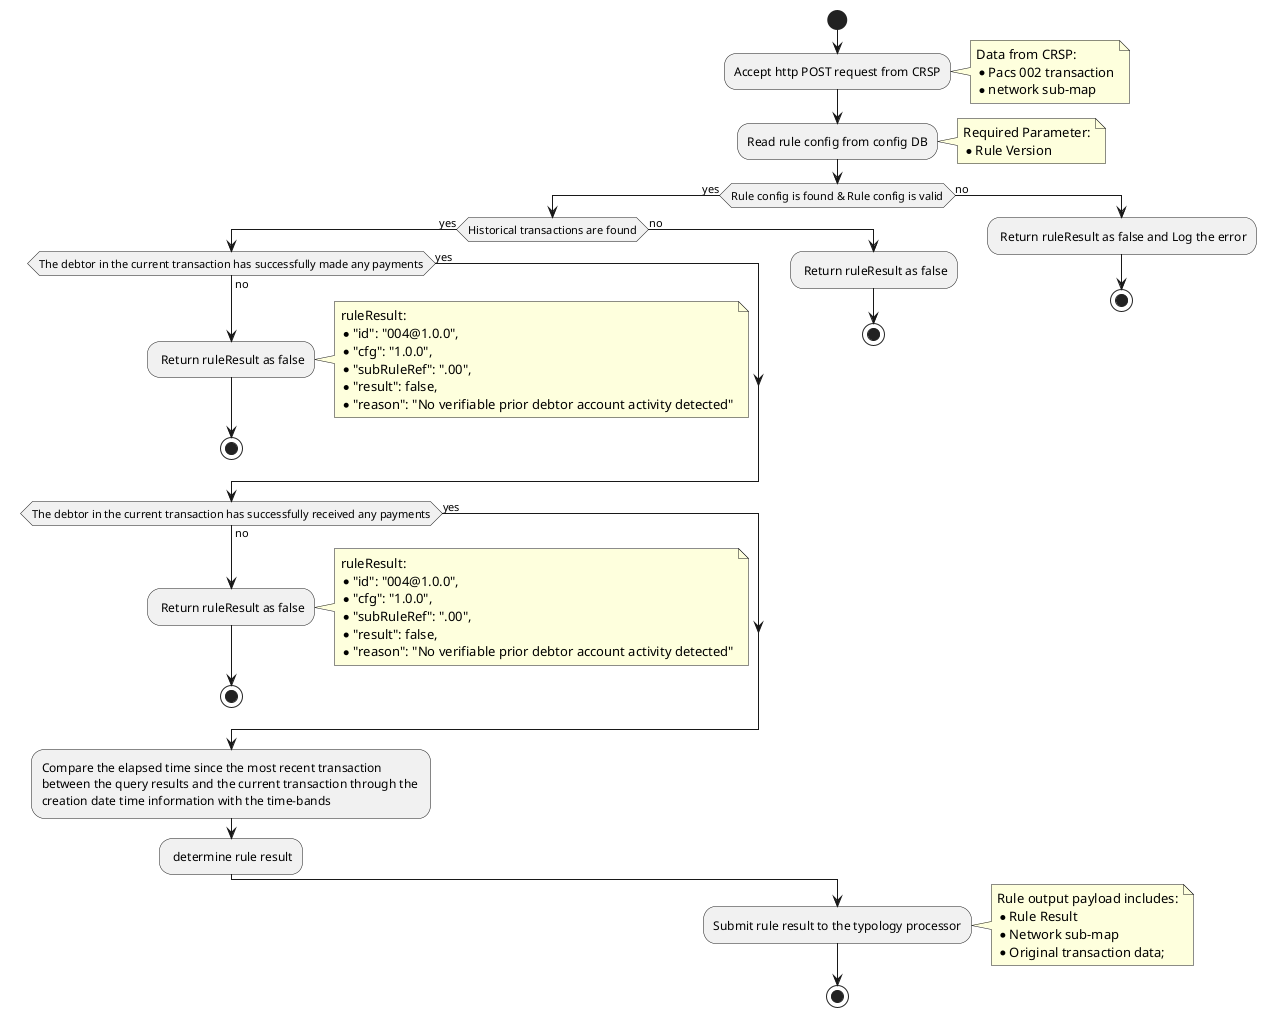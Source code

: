 @startuml
start
:Accept http POST request from CRSP;
 note right
            Data from CRSP:
            * Pacs 002 transaction
            * network sub-map
        end note
:Read rule config from config DB;
 note right
            Required Parameter:
            * Rule Version
        end note
if (Rule config is found & Rule config is valid) then (yes)
  if (Historical transactions are found) then (yes)
   if (The debtor in the current transaction has successfully made any payments) then (yes)
   else (no)
   : Return ruleResult as false;
    note right
            ruleResult:
            * "id": "004@1.0.0",
            * "cfg": "1.0.0",
            * "subRuleRef": ".00",
            * "result": false,
            * "reason": "No verifiable prior debtor account activity detected"
        end note
   stop
  endif
  if (The debtor in the current transaction has successfully received any payments) then (yes)
   else (no)
   : Return ruleResult as false;
   note right
            ruleResult:
            * "id": "004@1.0.0",
            * "cfg": "1.0.0",
            * "subRuleRef": ".00",
            * "result": false,
            * "reason": "No verifiable prior debtor account activity detected"
        end note
   stop
  endif
  :Compare the elapsed time since the most recent transaction 
between the query results and the current transaction through the 
creation date time information with the time-bands;
   : determine rule result;
  else (no)
   : Return ruleResult as false;
   stop
  endif
else (no)
  : Return ruleResult as false and Log the error;
  stop
endif
:Submit rule result to the typology processor;
note right
    Rule output payload includes:
    * Rule Result
    * Network sub-map
    * Original transaction data;
end note
stop
@enduml